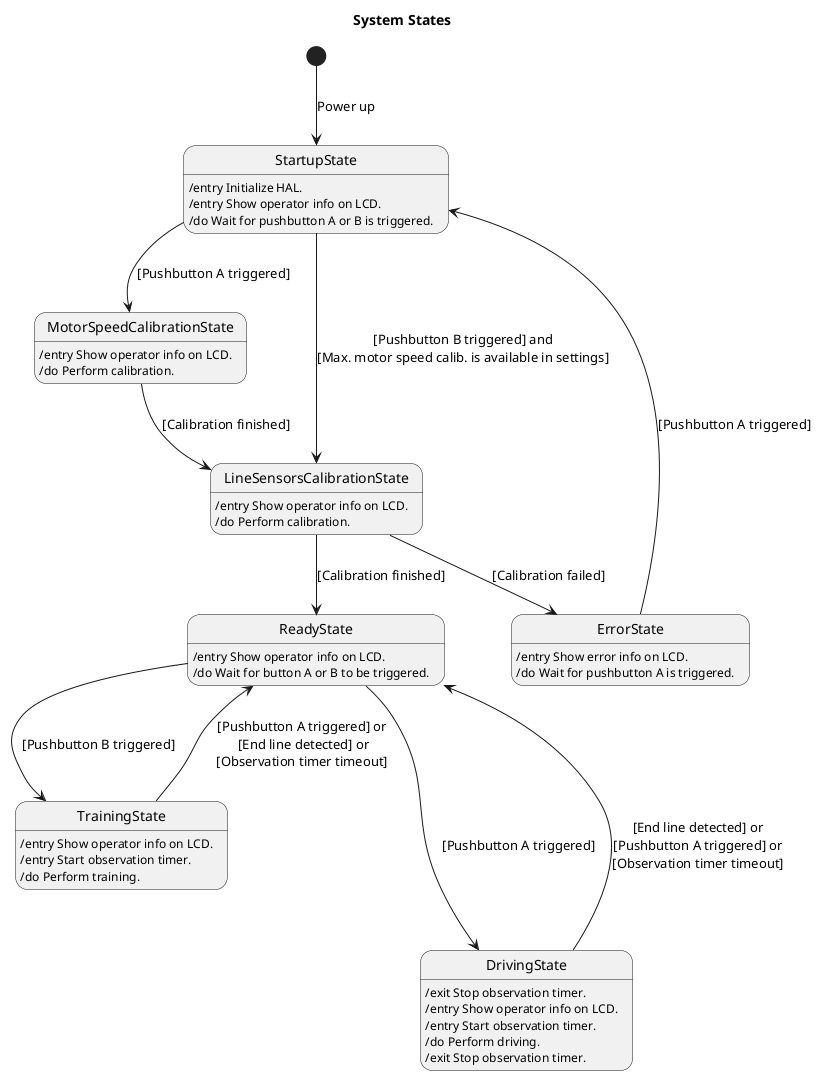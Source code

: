 @startuml

title System States

state StartupState: /entry Initialize HAL.
state StartupState: /entry Show operator info on LCD.
state StartupState: /do Wait for pushbutton A or B is triggered.

state MotorSpeedCalibrationState: /entry Show operator info on LCD.
state MotorSpeedCalibrationState: /do Perform calibration.

state LineSensorsCalibrationState: /entry Show operator info on LCD.
state LineSensorsCalibrationState: /do Perform calibration.

state ErrorState: /entry Show error info on LCD.
state ErrorState: /do Wait for pushbutton A is triggered.

state ReadyState: /entry Show operator info on LCD.
state ReadyState: /do Wait for button A or B to be triggered.

state TrainingState: /entry Show operator info on LCD.
state TrainingState: /entry Start observation timer.
state TrainingState: /do Perform training.
state DrivingState: /exit Stop observation timer.

state DrivingState: /entry Show operator info on LCD. 
state DrivingState: /entry Start observation timer.
state DrivingState: /do Perform driving.
state DrivingState: /exit Stop observation timer.

[*] --> StartupState: Power up
StartupState --> MotorSpeedCalibrationState: [Pushbutton A triggered]
StartupState --> LineSensorsCalibrationState: [Pushbutton B triggered] and\n[Max. motor speed calib. is available in settings]
MotorSpeedCalibrationState --> LineSensorsCalibrationState: [Calibration finished]
LineSensorsCalibrationState --> ReadyState: [Calibration finished]
LineSensorsCalibrationState --> ErrorState: [Calibration failed]
ReadyState ---> DrivingState: [Pushbutton A triggered]
ReadyState --> TrainingState: [Pushbutton B triggered]
TrainingState --> ReadyState: [Pushbutton A triggered] or\n [End line detected] or\n[Observation timer timeout]
DrivingState ---> ReadyState: [End line detected] or\n[Pushbutton A triggered] or\n[Observation timer timeout]
ErrorState --> StartupState: [Pushbutton A triggered]

@enduml